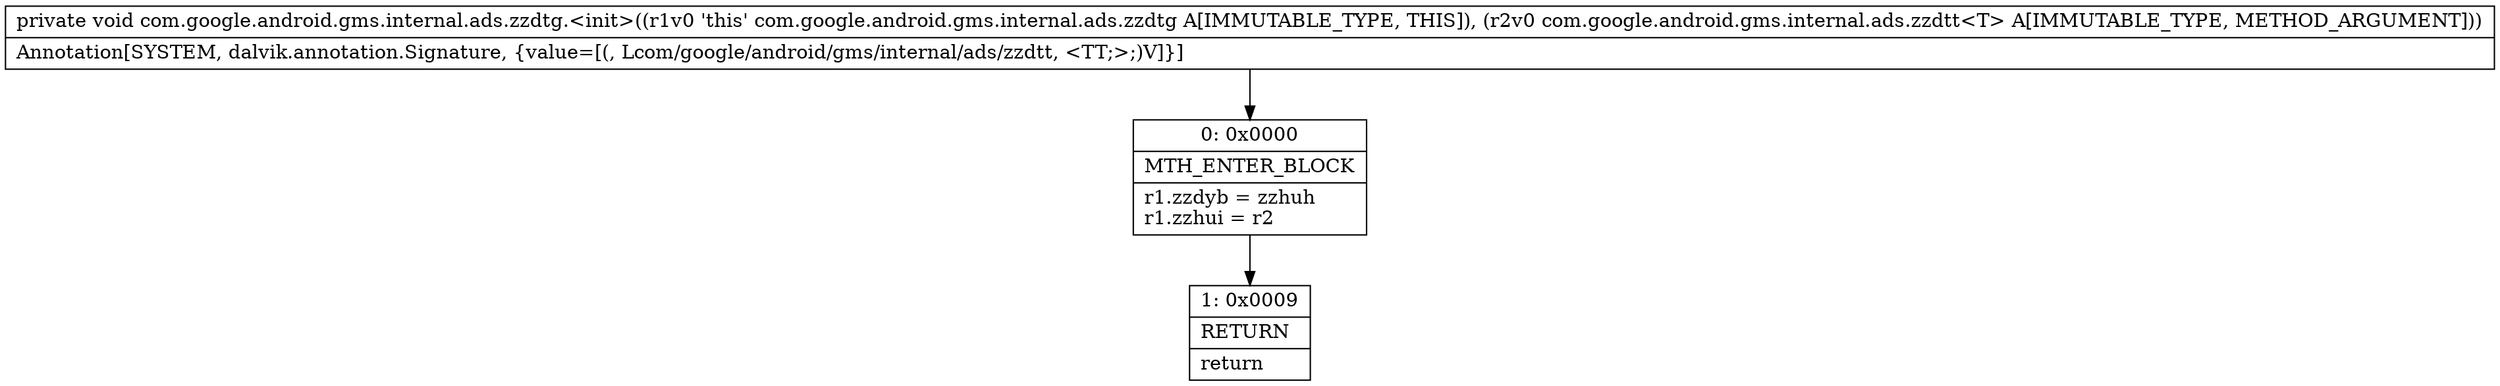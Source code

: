 digraph "CFG forcom.google.android.gms.internal.ads.zzdtg.\<init\>(Lcom\/google\/android\/gms\/internal\/ads\/zzdtt;)V" {
Node_0 [shape=record,label="{0\:\ 0x0000|MTH_ENTER_BLOCK\l|r1.zzdyb = zzhuh\lr1.zzhui = r2\l}"];
Node_1 [shape=record,label="{1\:\ 0x0009|RETURN\l|return\l}"];
MethodNode[shape=record,label="{private void com.google.android.gms.internal.ads.zzdtg.\<init\>((r1v0 'this' com.google.android.gms.internal.ads.zzdtg A[IMMUTABLE_TYPE, THIS]), (r2v0 com.google.android.gms.internal.ads.zzdtt\<T\> A[IMMUTABLE_TYPE, METHOD_ARGUMENT]))  | Annotation[SYSTEM, dalvik.annotation.Signature, \{value=[(, Lcom\/google\/android\/gms\/internal\/ads\/zzdtt, \<TT;\>;)V]\}]\l}"];
MethodNode -> Node_0;
Node_0 -> Node_1;
}

